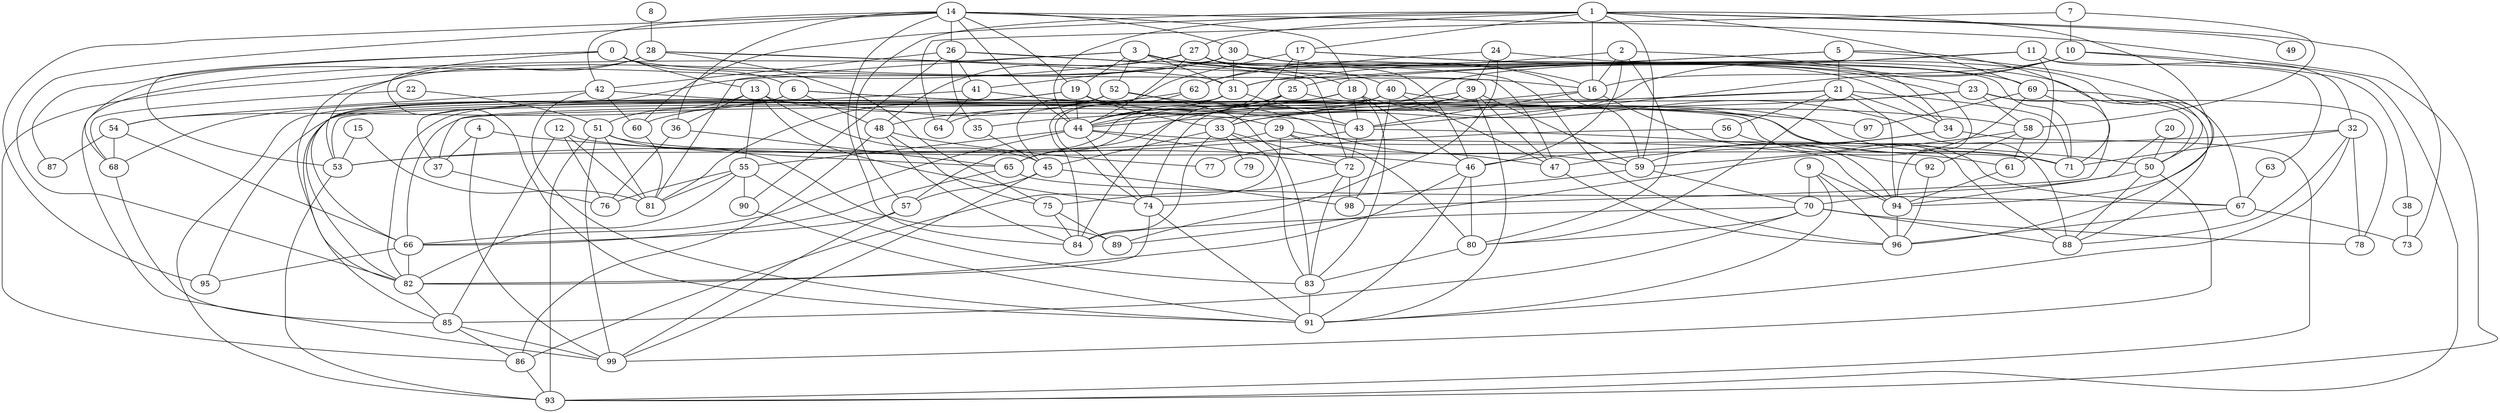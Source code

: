 strict graph "gnp_random_graph(100,0.06)" {
0;
1;
2;
3;
4;
5;
6;
7;
8;
9;
10;
11;
12;
13;
14;
15;
16;
17;
18;
19;
20;
21;
22;
23;
24;
25;
26;
27;
28;
29;
30;
31;
32;
33;
34;
35;
36;
37;
38;
39;
40;
41;
42;
43;
44;
45;
46;
47;
48;
49;
50;
51;
52;
53;
54;
55;
56;
57;
58;
59;
60;
61;
62;
63;
64;
65;
66;
67;
68;
69;
70;
71;
72;
73;
74;
75;
76;
77;
78;
79;
80;
81;
82;
83;
84;
85;
86;
87;
88;
89;
90;
91;
92;
93;
94;
95;
96;
97;
98;
99;
0 -- 6  [is_available=True, prob="0.174360137376"];
0 -- 13  [is_available=True, prob="1.0"];
0 -- 16  [is_available=True, prob="1.0"];
0 -- 53  [is_available=True, prob="1.0"];
0 -- 87  [is_available=True, prob="0.68398479592"];
0 -- 91  [is_available=True, prob="0.0201471897793"];
1 -- 59  [is_available=True, prob="1.0"];
1 -- 69  [is_available=True, prob="0.363284837927"];
1 -- 49  [is_available=True, prob="0.694805213906"];
1 -- 73  [is_available=True, prob="0.0706612308532"];
1 -- 44  [is_available=True, prob="1.0"];
1 -- 16  [is_available=True, prob="0.201307347496"];
1 -- 17  [is_available=True, prob="0.303052495429"];
1 -- 57  [is_available=True, prob="0.805866319946"];
1 -- 27  [is_available=True, prob="0.2088301065"];
1 -- 60  [is_available=True, prob="0.0440469327407"];
1 -- 94  [is_available=True, prob="0.318905592876"];
2 -- 16  [is_available=True, prob="0.982922530788"];
2 -- 80  [is_available=True, prob="0.580251523159"];
2 -- 34  [is_available=True, prob="1.0"];
2 -- 62  [is_available=True, prob="1.0"];
2 -- 46  [is_available=True, prob="0.521255263993"];
3 -- 99  [is_available=True, prob="0.887802699703"];
3 -- 16  [is_available=True, prob="0.210159616347"];
3 -- 81  [is_available=True, prob="0.179361958884"];
3 -- 18  [is_available=True, prob="0.771182742833"];
3 -- 19  [is_available=True, prob="0.597663026389"];
3 -- 52  [is_available=True, prob="0.0823679868405"];
3 -- 59  [is_available=True, prob="0.312928594852"];
3 -- 31  [is_available=True, prob="0.245892092785"];
4 -- 99  [is_available=True, prob="0.725467756333"];
4 -- 37  [is_available=True, prob="1.0"];
4 -- 46  [is_available=True, prob="0.220667455141"];
5 -- 25  [is_available=True, prob="1.0"];
5 -- 71  [is_available=True, prob="0.370011239634"];
5 -- 67  [is_available=True, prob="0.494959687456"];
5 -- 21  [is_available=True, prob="0.0155107439685"];
5 -- 31  [is_available=True, prob="0.752851780917"];
6 -- 71  [is_available=True, prob="0.826826451917"];
6 -- 48  [is_available=True, prob="0.486753519144"];
6 -- 82  [is_available=True, prob="1.0"];
6 -- 54  [is_available=True, prob="0.491288566199"];
6 -- 88  [is_available=True, prob="1.0"];
7 -- 64  [is_available=True, prob="1.0"];
7 -- 10  [is_available=True, prob="1.0"];
7 -- 58  [is_available=True, prob="0.938597936673"];
8 -- 28  [is_available=True, prob="1.0"];
9 -- 96  [is_available=True, prob="1.0"];
9 -- 91  [is_available=True, prob="0.907275010598"];
9 -- 94  [is_available=True, prob="0.131731339263"];
9 -- 70  [is_available=True, prob="0.855539232011"];
10 -- 33  [is_available=True, prob="0.277327774604"];
10 -- 38  [is_available=True, prob="0.932291303808"];
10 -- 43  [is_available=True, prob="1.0"];
10 -- 16  [is_available=True, prob="0.991338645734"];
10 -- 93  [is_available=True, prob="0.490748716673"];
11 -- 32  [is_available=True, prob="1.0"];
11 -- 65  [is_available=True, prob="0.892984672246"];
11 -- 63  [is_available=True, prob="0.527835446426"];
11 -- 61  [is_available=True, prob="0.145865027916"];
11 -- 31  [is_available=True, prob="0.490347627274"];
12 -- 65  [is_available=True, prob="1.0"];
12 -- 76  [is_available=True, prob="0.464517077077"];
12 -- 85  [is_available=True, prob="0.0984820056641"];
12 -- 81  [is_available=True, prob="1.0"];
13 -- 36  [is_available=True, prob="1.0"];
13 -- 74  [is_available=True, prob="0.710582108735"];
13 -- 45  [is_available=True, prob="0.414840007576"];
13 -- 51  [is_available=True, prob="0.41334650611"];
13 -- 55  [is_available=True, prob="1.0"];
13 -- 29  [is_available=True, prob="1.0"];
14 -- 36  [is_available=True, prob="1.0"];
14 -- 42  [is_available=True, prob="0.0943492286488"];
14 -- 44  [is_available=True, prob="0.269168829544"];
14 -- 82  [is_available=True, prob="0.834780839309"];
14 -- 18  [is_available=True, prob="0.174914713219"];
14 -- 19  [is_available=True, prob="0.0421539759678"];
14 -- 84  [is_available=True, prob="0.615759601373"];
14 -- 26  [is_available=True, prob="0.826459162256"];
14 -- 93  [is_available=True, prob="0.467276248843"];
14 -- 30  [is_available=True, prob="0.769959068826"];
14 -- 95  [is_available=True, prob="1.0"];
15 -- 81  [is_available=True, prob="0.14292582497"];
15 -- 53  [is_available=True, prob="0.754721926786"];
16 -- 33  [is_available=True, prob="0.63045390261"];
16 -- 43  [is_available=True, prob="1.0"];
16 -- 94  [is_available=True, prob="0.083093751799"];
17 -- 69  [is_available=True, prob="0.418663664845"];
17 -- 44  [is_available=True, prob="0.450703965554"];
17 -- 45  [is_available=True, prob="0.281070919045"];
17 -- 23  [is_available=True, prob="0.572041127594"];
17 -- 25  [is_available=True, prob="0.699179678651"];
18 -- 43  [is_available=True, prob="0.732203273932"];
18 -- 46  [is_available=True, prob="0.0828805037334"];
18 -- 48  [is_available=True, prob="0.616321743577"];
18 -- 83  [is_available=True, prob="0.881000305128"];
18 -- 88  [is_available=True, prob="1.0"];
18 -- 95  [is_available=True, prob="0.486975846716"];
19 -- 33  [is_available=True, prob="0.326126406053"];
19 -- 67  [is_available=True, prob="0.207289375924"];
19 -- 68  [is_available=True, prob="0.652285947365"];
19 -- 37  [is_available=True, prob="1.0"];
19 -- 44  [is_available=True, prob="0.281719999584"];
20 -- 50  [is_available=True, prob="0.947889654356"];
20 -- 94  [is_available=True, prob="0.0163957462352"];
21 -- 34  [is_available=True, prob="0.130222741478"];
21 -- 71  [is_available=True, prob="0.9563885925"];
21 -- 44  [is_available=True, prob="0.594039655156"];
21 -- 80  [is_available=True, prob="1.0"];
21 -- 56  [is_available=True, prob="1.0"];
21 -- 94  [is_available=True, prob="0.00236199595309"];
21 -- 37  [is_available=True, prob="0.40983716836"];
22 -- 51  [is_available=True, prob="0.839166032799"];
22 -- 68  [is_available=True, prob="0.856886391437"];
23 -- 66  [is_available=True, prob="1.0"];
23 -- 35  [is_available=True, prob="0.332316742325"];
23 -- 78  [is_available=True, prob="1.0"];
23 -- 50  [is_available=True, prob="0.564636248672"];
23 -- 58  [is_available=True, prob="1.0"];
24 -- 96  [is_available=True, prob="0.124123878974"];
24 -- 89  [is_available=True, prob="0.330833899068"];
24 -- 62  [is_available=True, prob="0.827640410222"];
24 -- 39  [is_available=True, prob="0.271264913244"];
25 -- 33  [is_available=True, prob="0.433073410713"];
25 -- 71  [is_available=True, prob="0.525926564052"];
25 -- 44  [is_available=True, prob="0.679778964778"];
25 -- 84  [is_available=True, prob="0.695141472355"];
25 -- 57  [is_available=True, prob="0.923121261697"];
26 -- 96  [is_available=True, prob="0.462545080827"];
26 -- 35  [is_available=True, prob="0.517619350193"];
26 -- 72  [is_available=True, prob="0.892935487832"];
26 -- 41  [is_available=True, prob="1.0"];
26 -- 42  [is_available=True, prob="0.458335928364"];
26 -- 90  [is_available=True, prob="1.0"];
27 -- 71  [is_available=True, prob="0.104412437954"];
27 -- 40  [is_available=True, prob="0.962042683837"];
27 -- 44  [is_available=True, prob="0.816947219299"];
27 -- 46  [is_available=True, prob="1.0"];
27 -- 48  [is_available=True, prob="0.922876806844"];
27 -- 86  [is_available=True, prob="0.574100165661"];
28 -- 68  [is_available=True, prob="0.507358460922"];
28 -- 75  [is_available=True, prob="0.505560857673"];
28 -- 47  [is_available=True, prob="0.530754062545"];
28 -- 53  [is_available=True, prob="0.63541401712"];
28 -- 31  [is_available=True, prob="0.814774235201"];
29 -- 47  [is_available=True, prob="0.883174102519"];
29 -- 80  [is_available=True, prob="0.268616812507"];
29 -- 53  [is_available=True, prob="0.0306372658801"];
29 -- 86  [is_available=True, prob="0.62816168689"];
29 -- 94  [is_available=True, prob="0.0133720917397"];
30 -- 34  [is_available=True, prob="0.396365563596"];
30 -- 82  [is_available=True, prob="0.967011385354"];
30 -- 41  [is_available=True, prob="0.0928153948241"];
30 -- 66  [is_available=True, prob="0.338900859837"];
30 -- 50  [is_available=True, prob="0.877560013527"];
30 -- 94  [is_available=True, prob="0.510712902027"];
30 -- 31  [is_available=True, prob="0.459913545786"];
31 -- 43  [is_available=True, prob="0.338552485468"];
31 -- 74  [is_available=True, prob="1.0"];
31 -- 44  [is_available=True, prob="1.0"];
31 -- 85  [is_available=True, prob="0.691982077038"];
32 -- 71  [is_available=True, prob="0.938967165469"];
32 -- 78  [is_available=True, prob="0.800385292938"];
32 -- 46  [is_available=True, prob="0.728596251972"];
32 -- 88  [is_available=True, prob="0.202889097378"];
32 -- 91  [is_available=True, prob="0.552313984522"];
33 -- 83  [is_available=True, prob="0.341350932447"];
33 -- 72  [is_available=True, prob="1.0"];
33 -- 45  [is_available=True, prob="0.884988024569"];
33 -- 79  [is_available=True, prob="0.241545483438"];
33 -- 84  [is_available=True, prob="0.0643179056264"];
34 -- 47  [is_available=True, prob="1.0"];
34 -- 59  [is_available=True, prob="0.393350469196"];
34 -- 93  [is_available=True, prob="0.298398546369"];
35 -- 45  [is_available=True, prob="1.0"];
36 -- 65  [is_available=True, prob="0.372288571295"];
36 -- 76  [is_available=True, prob="0.0224636103263"];
37 -- 76  [is_available=True, prob="0.516911720488"];
38 -- 73  [is_available=True, prob="0.956968082861"];
39 -- 65  [is_available=True, prob="0.330315930257"];
39 -- 91  [is_available=True, prob="0.784614389853"];
39 -- 74  [is_available=True, prob="1.0"];
39 -- 44  [is_available=True, prob="0.193460836848"];
39 -- 47  [is_available=True, prob="0.857873374167"];
39 -- 59  [is_available=True, prob="0.0284074014388"];
40 -- 98  [is_available=True, prob="0.980630529181"];
40 -- 44  [is_available=True, prob="0.309514056744"];
40 -- 47  [is_available=True, prob="0.0583481479164"];
40 -- 82  [is_available=True, prob="1.0"];
40 -- 53  [is_available=True, prob="0.705121436042"];
40 -- 58  [is_available=True, prob="0.272448792218"];
41 -- 64  [is_available=True, prob="0.0951698805492"];
41 -- 59  [is_available=True, prob="0.424434474374"];
41 -- 93  [is_available=True, prob="0.998112529311"];
42 -- 43  [is_available=True, prob="1.0"];
42 -- 54  [is_available=True, prob="1.0"];
42 -- 91  [is_available=True, prob="1.0"];
42 -- 60  [is_available=True, prob="0.00362631209637"];
43 -- 72  [is_available=True, prob="0.664367414783"];
43 -- 61  [is_available=True, prob="0.14013708129"];
43 -- 53  [is_available=True, prob="0.909376890157"];
44 -- 66  [is_available=True, prob="0.582605566904"];
44 -- 74  [is_available=True, prob="0.413988657742"];
44 -- 50  [is_available=True, prob="1.0"];
44 -- 55  [is_available=True, prob="0.0845985308362"];
44 -- 72  [is_available=True, prob="1.0"];
45 -- 98  [is_available=True, prob="1.0"];
45 -- 99  [is_available=True, prob="0.0815939977549"];
45 -- 57  [is_available=True, prob="1.0"];
46 -- 91  [is_available=True, prob="0.256339073408"];
46 -- 82  [is_available=True, prob="0.76773925536"];
46 -- 80  [is_available=True, prob="1.0"];
47 -- 96  [is_available=True, prob="0.73801061483"];
48 -- 75  [is_available=True, prob="0.415814485317"];
48 -- 77  [is_available=True, prob="0.972243935116"];
48 -- 84  [is_available=True, prob="0.762378415123"];
48 -- 86  [is_available=True, prob="1.0"];
50 -- 99  [is_available=True, prob="0.328770540586"];
50 -- 70  [is_available=True, prob="1.0"];
50 -- 88  [is_available=True, prob="0.290023262026"];
51 -- 99  [is_available=True, prob="0.794546567808"];
51 -- 71  [is_available=True, prob="0.549867422706"];
51 -- 81  [is_available=True, prob="0.251624978054"];
51 -- 89  [is_available=True, prob="1.0"];
51 -- 93  [is_available=True, prob="0.375616662836"];
52 -- 64  [is_available=True, prob="1.0"];
52 -- 97  [is_available=True, prob="0.12089639939"];
52 -- 83  [is_available=True, prob="0.173002239079"];
52 -- 60  [is_available=True, prob="0.640497393425"];
53 -- 93  [is_available=True, prob="0.379801574351"];
54 -- 68  [is_available=True, prob="1.0"];
54 -- 66  [is_available=True, prob="0.306725929819"];
54 -- 87  [is_available=True, prob="0.47976246336"];
55 -- 76  [is_available=True, prob="0.776679056624"];
55 -- 81  [is_available=True, prob="1.0"];
55 -- 82  [is_available=True, prob="0.413445380031"];
55 -- 83  [is_available=True, prob="0.890056378248"];
55 -- 90  [is_available=True, prob="1.0"];
56 -- 92  [is_available=True, prob="1.0"];
56 -- 77  [is_available=True, prob="0.426040509181"];
57 -- 66  [is_available=True, prob="1.0"];
57 -- 99  [is_available=True, prob="1.0"];
58 -- 59  [is_available=True, prob="1.0"];
58 -- 92  [is_available=True, prob="1.0"];
58 -- 61  [is_available=True, prob="1.0"];
59 -- 70  [is_available=True, prob="0.847637343849"];
59 -- 74  [is_available=True, prob="0.437291156374"];
60 -- 81  [is_available=True, prob="1.0"];
61 -- 94  [is_available=True, prob="0.543985957461"];
62 -- 81  [is_available=True, prob="0.0739627385841"];
62 -- 84  [is_available=True, prob="1.0"];
63 -- 67  [is_available=True, prob="0.114642129845"];
65 -- 66  [is_available=True, prob="0.192464324013"];
65 -- 67  [is_available=True, prob="0.268672181804"];
66 -- 82  [is_available=True, prob="0.990852422284"];
66 -- 95  [is_available=True, prob="0.743860500516"];
67 -- 96  [is_available=True, prob="0.527542864172"];
67 -- 73  [is_available=True, prob="1.0"];
68 -- 85  [is_available=True, prob="0.308119699765"];
69 -- 98  [is_available=True, prob="0.0666325169414"];
69 -- 97  [is_available=True, prob="0.0861525083771"];
69 -- 88  [is_available=True, prob="0.485595237816"];
69 -- 89  [is_available=True, prob="0.521997649306"];
70 -- 78  [is_available=True, prob="1.0"];
70 -- 80  [is_available=True, prob="0.0678840279562"];
70 -- 84  [is_available=True, prob="0.206447882536"];
70 -- 85  [is_available=True, prob="0.831784393896"];
70 -- 88  [is_available=True, prob="0.809803068433"];
72 -- 98  [is_available=True, prob="0.757233491903"];
72 -- 75  [is_available=True, prob="0.629280034936"];
72 -- 83  [is_available=True, prob="1.0"];
74 -- 91  [is_available=True, prob="1.0"];
74 -- 82  [is_available=True, prob="0.976275732823"];
75 -- 84  [is_available=True, prob="0.0123004829591"];
75 -- 89  [is_available=True, prob="0.912063189949"];
80 -- 83  [is_available=True, prob="0.690993480173"];
82 -- 85  [is_available=True, prob="0.440089375617"];
83 -- 91  [is_available=True, prob="0.449716854952"];
85 -- 99  [is_available=True, prob="0.545982680236"];
85 -- 86  [is_available=True, prob="0.478885626418"];
86 -- 93  [is_available=True, prob="0.848314133952"];
90 -- 91  [is_available=True, prob="0.0253613566119"];
92 -- 96  [is_available=True, prob="0.971001819112"];
94 -- 96  [is_available=True, prob="0.303014220189"];
}
